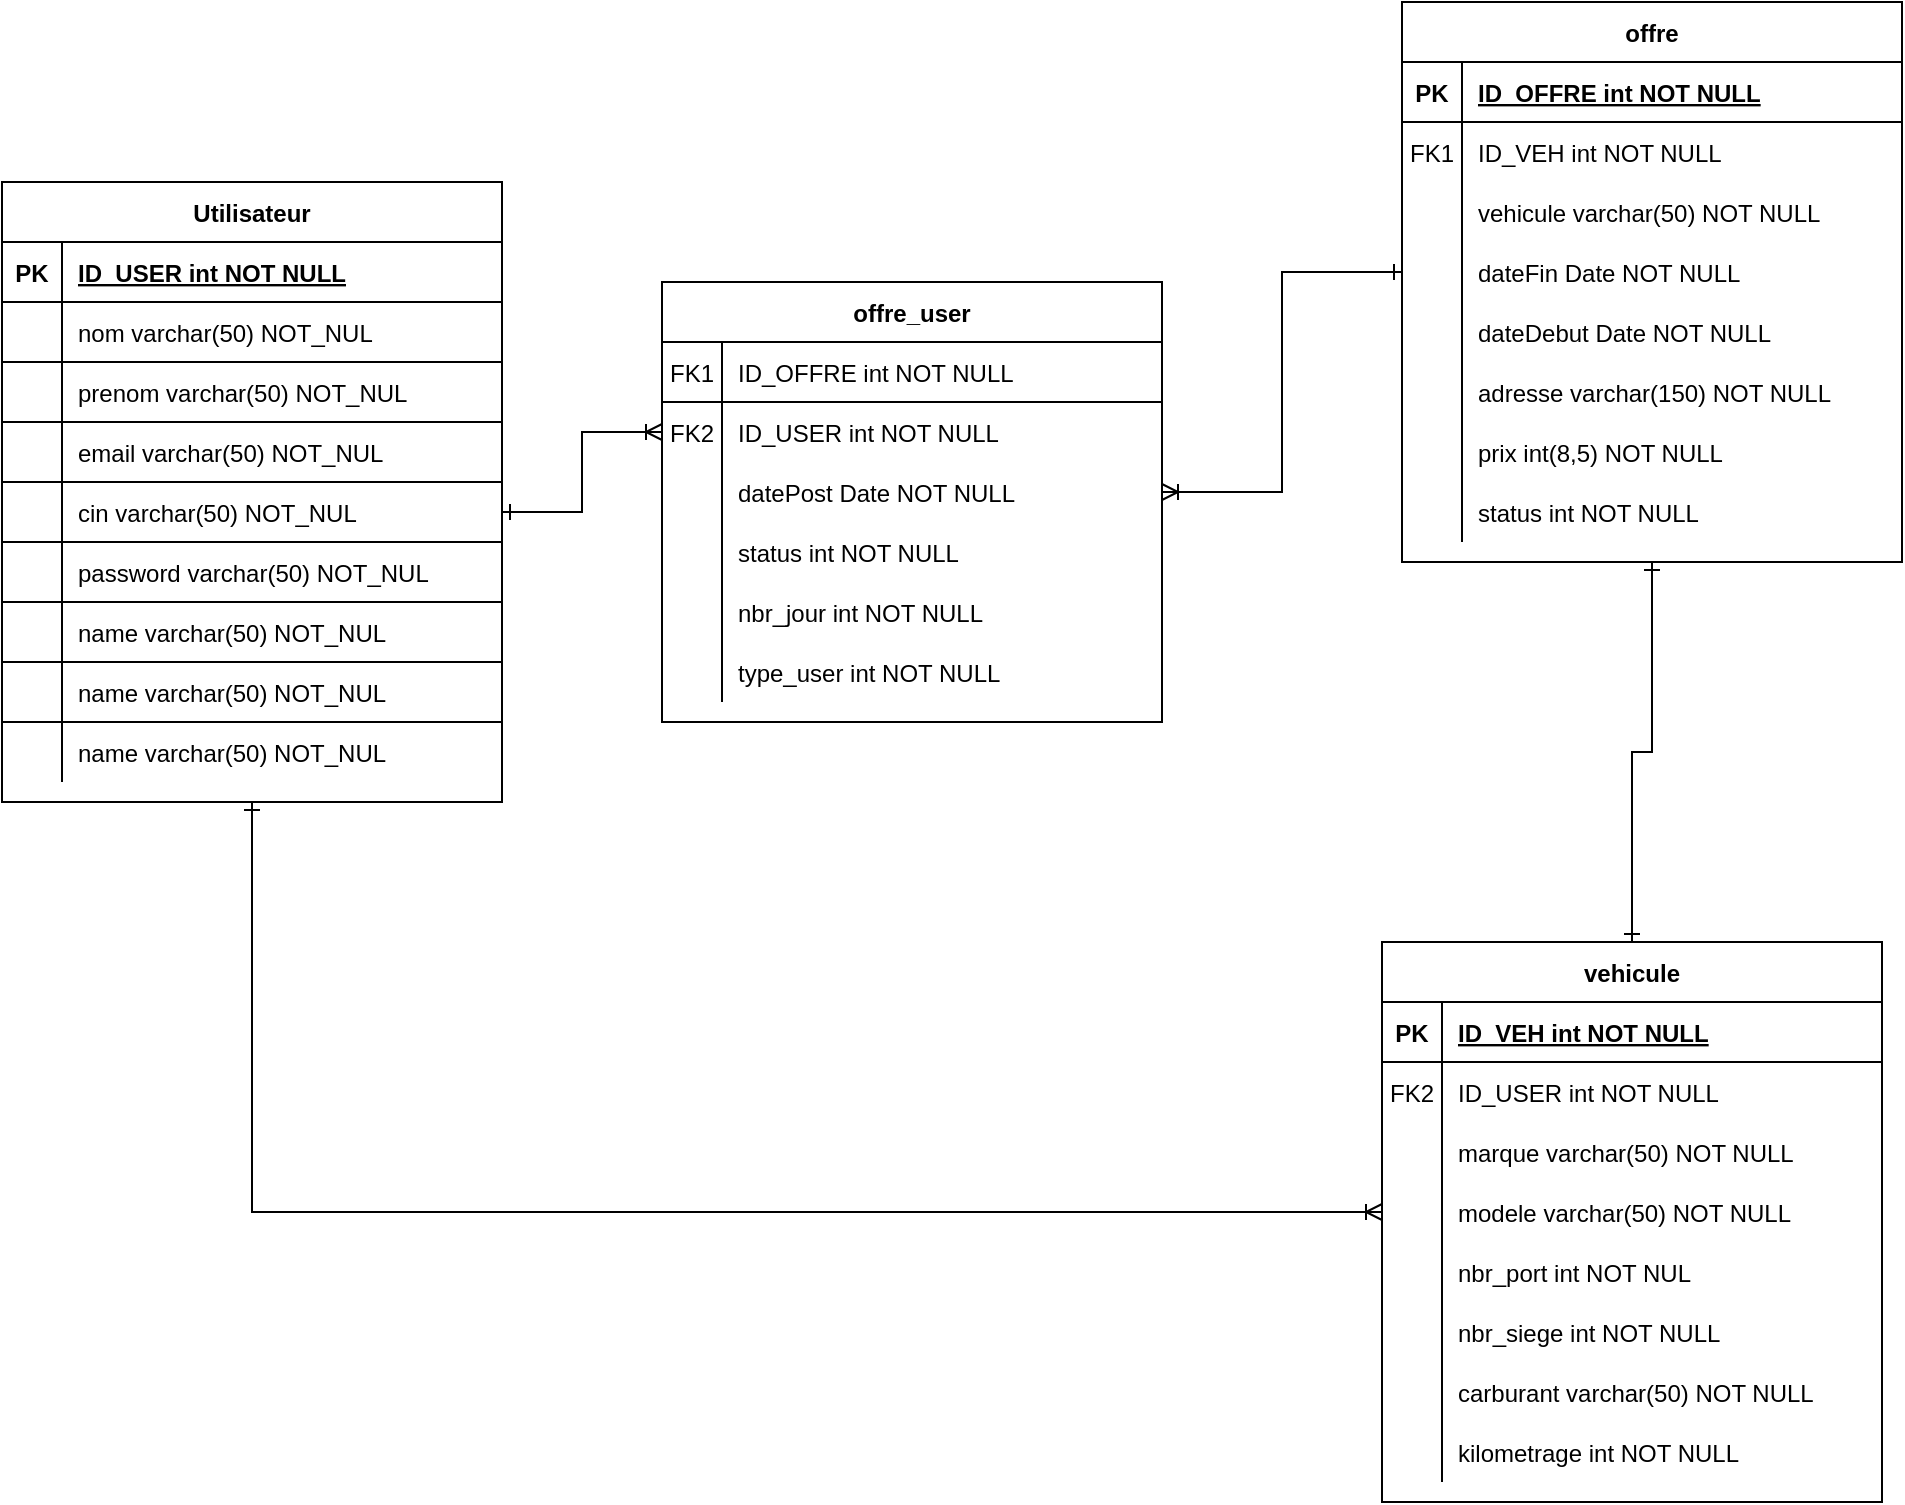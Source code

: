 <mxfile version="14.3.1" type="github">
  <diagram id="R2lEEEUBdFMjLlhIrx00" name="Page-1">
    <mxGraphModel dx="2350" dy="762" grid="1" gridSize="10" guides="1" tooltips="1" connect="1" arrows="1" fold="1" page="1" pageScale="1" pageWidth="850" pageHeight="1100" math="0" shadow="0" extFonts="Permanent Marker^https://fonts.googleapis.com/css?family=Permanent+Marker">
      <root>
        <mxCell id="0" />
        <mxCell id="1" parent="0" />
        <mxCell id="C-vyLk0tnHw3VtMMgP7b-2" value="offre" style="shape=table;startSize=30;container=1;collapsible=1;childLayout=tableLayout;fixedRows=1;rowLines=0;fontStyle=1;align=center;resizeLast=1;" parent="1" vertex="1">
          <mxGeometry x="610" y="80" width="250" height="280" as="geometry" />
        </mxCell>
        <mxCell id="C-vyLk0tnHw3VtMMgP7b-3" value="" style="shape=partialRectangle;collapsible=0;dropTarget=0;pointerEvents=0;fillColor=none;points=[[0,0.5],[1,0.5]];portConstraint=eastwest;top=0;left=0;right=0;bottom=1;" parent="C-vyLk0tnHw3VtMMgP7b-2" vertex="1">
          <mxGeometry y="30" width="250" height="30" as="geometry" />
        </mxCell>
        <mxCell id="C-vyLk0tnHw3VtMMgP7b-4" value="PK" style="shape=partialRectangle;overflow=hidden;connectable=0;fillColor=none;top=0;left=0;bottom=0;right=0;fontStyle=1;" parent="C-vyLk0tnHw3VtMMgP7b-3" vertex="1">
          <mxGeometry width="30" height="30" as="geometry" />
        </mxCell>
        <mxCell id="C-vyLk0tnHw3VtMMgP7b-5" value="ID_OFFRE int NOT NULL " style="shape=partialRectangle;overflow=hidden;connectable=0;fillColor=none;top=0;left=0;bottom=0;right=0;align=left;spacingLeft=6;fontStyle=5;" parent="C-vyLk0tnHw3VtMMgP7b-3" vertex="1">
          <mxGeometry x="30" width="220" height="30" as="geometry" />
        </mxCell>
        <mxCell id="C-vyLk0tnHw3VtMMgP7b-6" value="" style="shape=partialRectangle;collapsible=0;dropTarget=0;pointerEvents=0;fillColor=none;points=[[0,0.5],[1,0.5]];portConstraint=eastwest;top=0;left=0;right=0;bottom=0;" parent="C-vyLk0tnHw3VtMMgP7b-2" vertex="1">
          <mxGeometry y="60" width="250" height="30" as="geometry" />
        </mxCell>
        <mxCell id="C-vyLk0tnHw3VtMMgP7b-7" value="FK1" style="shape=partialRectangle;overflow=hidden;connectable=0;fillColor=none;top=0;left=0;bottom=0;right=0;" parent="C-vyLk0tnHw3VtMMgP7b-6" vertex="1">
          <mxGeometry width="30" height="30" as="geometry" />
        </mxCell>
        <mxCell id="C-vyLk0tnHw3VtMMgP7b-8" value="ID_VEH int NOT NULL" style="shape=partialRectangle;overflow=hidden;connectable=0;fillColor=none;top=0;left=0;bottom=0;right=0;align=left;spacingLeft=6;" parent="C-vyLk0tnHw3VtMMgP7b-6" vertex="1">
          <mxGeometry x="30" width="220" height="30" as="geometry" />
        </mxCell>
        <mxCell id="C-vyLk0tnHw3VtMMgP7b-9" value="" style="shape=partialRectangle;collapsible=0;dropTarget=0;pointerEvents=0;fillColor=none;points=[[0,0.5],[1,0.5]];portConstraint=eastwest;top=0;left=0;right=0;bottom=0;" parent="C-vyLk0tnHw3VtMMgP7b-2" vertex="1">
          <mxGeometry y="90" width="250" height="30" as="geometry" />
        </mxCell>
        <mxCell id="C-vyLk0tnHw3VtMMgP7b-10" value="" style="shape=partialRectangle;overflow=hidden;connectable=0;fillColor=none;top=0;left=0;bottom=0;right=0;" parent="C-vyLk0tnHw3VtMMgP7b-9" vertex="1">
          <mxGeometry width="30" height="30" as="geometry" />
        </mxCell>
        <mxCell id="C-vyLk0tnHw3VtMMgP7b-11" value="vehicule varchar(50) NOT NULL" style="shape=partialRectangle;overflow=hidden;connectable=0;fillColor=none;top=0;left=0;bottom=0;right=0;align=left;spacingLeft=6;" parent="C-vyLk0tnHw3VtMMgP7b-9" vertex="1">
          <mxGeometry x="30" width="220" height="30" as="geometry" />
        </mxCell>
        <mxCell id="YN_OPK59W90rWrh6lr9X-33" style="shape=partialRectangle;collapsible=0;dropTarget=0;pointerEvents=0;fillColor=none;points=[[0,0.5],[1,0.5]];portConstraint=eastwest;top=0;left=0;right=0;bottom=0;" vertex="1" parent="C-vyLk0tnHw3VtMMgP7b-2">
          <mxGeometry y="120" width="250" height="30" as="geometry" />
        </mxCell>
        <mxCell id="YN_OPK59W90rWrh6lr9X-34" style="shape=partialRectangle;overflow=hidden;connectable=0;fillColor=none;top=0;left=0;bottom=0;right=0;" vertex="1" parent="YN_OPK59W90rWrh6lr9X-33">
          <mxGeometry width="30" height="30" as="geometry" />
        </mxCell>
        <mxCell id="YN_OPK59W90rWrh6lr9X-35" value="dateFin Date NOT NULL" style="shape=partialRectangle;overflow=hidden;connectable=0;fillColor=none;top=0;left=0;bottom=0;right=0;align=left;spacingLeft=6;" vertex="1" parent="YN_OPK59W90rWrh6lr9X-33">
          <mxGeometry x="30" width="220" height="30" as="geometry" />
        </mxCell>
        <mxCell id="YN_OPK59W90rWrh6lr9X-36" style="shape=partialRectangle;collapsible=0;dropTarget=0;pointerEvents=0;fillColor=none;points=[[0,0.5],[1,0.5]];portConstraint=eastwest;top=0;left=0;right=0;bottom=0;" vertex="1" parent="C-vyLk0tnHw3VtMMgP7b-2">
          <mxGeometry y="150" width="250" height="30" as="geometry" />
        </mxCell>
        <mxCell id="YN_OPK59W90rWrh6lr9X-37" style="shape=partialRectangle;overflow=hidden;connectable=0;fillColor=none;top=0;left=0;bottom=0;right=0;" vertex="1" parent="YN_OPK59W90rWrh6lr9X-36">
          <mxGeometry width="30" height="30" as="geometry" />
        </mxCell>
        <mxCell id="YN_OPK59W90rWrh6lr9X-38" value="dateDebut Date NOT NULL" style="shape=partialRectangle;overflow=hidden;connectable=0;fillColor=none;top=0;left=0;bottom=0;right=0;align=left;spacingLeft=6;" vertex="1" parent="YN_OPK59W90rWrh6lr9X-36">
          <mxGeometry x="30" width="220" height="30" as="geometry" />
        </mxCell>
        <mxCell id="YN_OPK59W90rWrh6lr9X-39" style="shape=partialRectangle;collapsible=0;dropTarget=0;pointerEvents=0;fillColor=none;points=[[0,0.5],[1,0.5]];portConstraint=eastwest;top=0;left=0;right=0;bottom=0;" vertex="1" parent="C-vyLk0tnHw3VtMMgP7b-2">
          <mxGeometry y="180" width="250" height="30" as="geometry" />
        </mxCell>
        <mxCell id="YN_OPK59W90rWrh6lr9X-40" style="shape=partialRectangle;overflow=hidden;connectable=0;fillColor=none;top=0;left=0;bottom=0;right=0;" vertex="1" parent="YN_OPK59W90rWrh6lr9X-39">
          <mxGeometry width="30" height="30" as="geometry" />
        </mxCell>
        <mxCell id="YN_OPK59W90rWrh6lr9X-41" value="adresse varchar(150) NOT NULL" style="shape=partialRectangle;overflow=hidden;connectable=0;fillColor=none;top=0;left=0;bottom=0;right=0;align=left;spacingLeft=6;" vertex="1" parent="YN_OPK59W90rWrh6lr9X-39">
          <mxGeometry x="30" width="220" height="30" as="geometry" />
        </mxCell>
        <mxCell id="YN_OPK59W90rWrh6lr9X-42" style="shape=partialRectangle;collapsible=0;dropTarget=0;pointerEvents=0;fillColor=none;points=[[0,0.5],[1,0.5]];portConstraint=eastwest;top=0;left=0;right=0;bottom=0;" vertex="1" parent="C-vyLk0tnHw3VtMMgP7b-2">
          <mxGeometry y="210" width="250" height="30" as="geometry" />
        </mxCell>
        <mxCell id="YN_OPK59W90rWrh6lr9X-43" style="shape=partialRectangle;overflow=hidden;connectable=0;fillColor=none;top=0;left=0;bottom=0;right=0;" vertex="1" parent="YN_OPK59W90rWrh6lr9X-42">
          <mxGeometry width="30" height="30" as="geometry" />
        </mxCell>
        <mxCell id="YN_OPK59W90rWrh6lr9X-44" value="prix int(8,5) NOT NULL" style="shape=partialRectangle;overflow=hidden;connectable=0;fillColor=none;top=0;left=0;bottom=0;right=0;align=left;spacingLeft=6;" vertex="1" parent="YN_OPK59W90rWrh6lr9X-42">
          <mxGeometry x="30" width="220" height="30" as="geometry" />
        </mxCell>
        <mxCell id="YN_OPK59W90rWrh6lr9X-45" style="shape=partialRectangle;collapsible=0;dropTarget=0;pointerEvents=0;fillColor=none;points=[[0,0.5],[1,0.5]];portConstraint=eastwest;top=0;left=0;right=0;bottom=0;" vertex="1" parent="C-vyLk0tnHw3VtMMgP7b-2">
          <mxGeometry y="240" width="250" height="30" as="geometry" />
        </mxCell>
        <mxCell id="YN_OPK59W90rWrh6lr9X-46" style="shape=partialRectangle;overflow=hidden;connectable=0;fillColor=none;top=0;left=0;bottom=0;right=0;" vertex="1" parent="YN_OPK59W90rWrh6lr9X-45">
          <mxGeometry width="30" height="30" as="geometry" />
        </mxCell>
        <mxCell id="YN_OPK59W90rWrh6lr9X-47" value="status int NOT NULL" style="shape=partialRectangle;overflow=hidden;connectable=0;fillColor=none;top=0;left=0;bottom=0;right=0;align=left;spacingLeft=6;" vertex="1" parent="YN_OPK59W90rWrh6lr9X-45">
          <mxGeometry x="30" width="220" height="30" as="geometry" />
        </mxCell>
        <mxCell id="C-vyLk0tnHw3VtMMgP7b-13" value="offre_user" style="shape=table;startSize=30;container=1;collapsible=1;childLayout=tableLayout;fixedRows=1;rowLines=0;fontStyle=1;align=center;resizeLast=1;" parent="1" vertex="1">
          <mxGeometry x="240" y="220" width="250" height="220" as="geometry" />
        </mxCell>
        <mxCell id="C-vyLk0tnHw3VtMMgP7b-14" value="" style="shape=partialRectangle;collapsible=0;dropTarget=0;pointerEvents=0;fillColor=none;points=[[0,0.5],[1,0.5]];portConstraint=eastwest;top=0;left=0;right=0;bottom=1;" parent="C-vyLk0tnHw3VtMMgP7b-13" vertex="1">
          <mxGeometry y="30" width="250" height="30" as="geometry" />
        </mxCell>
        <mxCell id="C-vyLk0tnHw3VtMMgP7b-15" value="FK1" style="shape=partialRectangle;overflow=hidden;connectable=0;fillColor=none;top=0;left=0;bottom=0;right=0;fontStyle=0;" parent="C-vyLk0tnHw3VtMMgP7b-14" vertex="1">
          <mxGeometry width="30" height="30" as="geometry" />
        </mxCell>
        <mxCell id="C-vyLk0tnHw3VtMMgP7b-16" value="ID_OFFRE int NOT NULL" style="shape=partialRectangle;overflow=hidden;connectable=0;fillColor=none;top=0;left=0;bottom=0;right=0;align=left;spacingLeft=6;fontStyle=0;" parent="C-vyLk0tnHw3VtMMgP7b-14" vertex="1">
          <mxGeometry x="30" width="220" height="30" as="geometry" />
        </mxCell>
        <mxCell id="C-vyLk0tnHw3VtMMgP7b-17" value="" style="shape=partialRectangle;collapsible=0;dropTarget=0;pointerEvents=0;fillColor=none;points=[[0,0.5],[1,0.5]];portConstraint=eastwest;top=0;left=0;right=0;bottom=0;" parent="C-vyLk0tnHw3VtMMgP7b-13" vertex="1">
          <mxGeometry y="60" width="250" height="30" as="geometry" />
        </mxCell>
        <mxCell id="C-vyLk0tnHw3VtMMgP7b-18" value="FK2" style="shape=partialRectangle;overflow=hidden;connectable=0;fillColor=none;top=0;left=0;bottom=0;right=0;" parent="C-vyLk0tnHw3VtMMgP7b-17" vertex="1">
          <mxGeometry width="30" height="30" as="geometry" />
        </mxCell>
        <mxCell id="C-vyLk0tnHw3VtMMgP7b-19" value="ID_USER int NOT NULL" style="shape=partialRectangle;overflow=hidden;connectable=0;fillColor=none;top=0;left=0;bottom=0;right=0;align=left;spacingLeft=6;" parent="C-vyLk0tnHw3VtMMgP7b-17" vertex="1">
          <mxGeometry x="30" width="220" height="30" as="geometry" />
        </mxCell>
        <mxCell id="C-vyLk0tnHw3VtMMgP7b-20" value="" style="shape=partialRectangle;collapsible=0;dropTarget=0;pointerEvents=0;fillColor=none;points=[[0,0.5],[1,0.5]];portConstraint=eastwest;top=0;left=0;right=0;bottom=0;" parent="C-vyLk0tnHw3VtMMgP7b-13" vertex="1">
          <mxGeometry y="90" width="250" height="30" as="geometry" />
        </mxCell>
        <mxCell id="C-vyLk0tnHw3VtMMgP7b-21" value="" style="shape=partialRectangle;overflow=hidden;connectable=0;fillColor=none;top=0;left=0;bottom=0;right=0;" parent="C-vyLk0tnHw3VtMMgP7b-20" vertex="1">
          <mxGeometry width="30" height="30" as="geometry" />
        </mxCell>
        <mxCell id="C-vyLk0tnHw3VtMMgP7b-22" value="datePost Date NOT NULL" style="shape=partialRectangle;overflow=hidden;connectable=0;fillColor=none;top=0;left=0;bottom=0;right=0;align=left;spacingLeft=6;" parent="C-vyLk0tnHw3VtMMgP7b-20" vertex="1">
          <mxGeometry x="30" width="220" height="30" as="geometry" />
        </mxCell>
        <mxCell id="YN_OPK59W90rWrh6lr9X-48" style="shape=partialRectangle;collapsible=0;dropTarget=0;pointerEvents=0;fillColor=none;points=[[0,0.5],[1,0.5]];portConstraint=eastwest;top=0;left=0;right=0;bottom=0;" vertex="1" parent="C-vyLk0tnHw3VtMMgP7b-13">
          <mxGeometry y="120" width="250" height="30" as="geometry" />
        </mxCell>
        <mxCell id="YN_OPK59W90rWrh6lr9X-49" style="shape=partialRectangle;overflow=hidden;connectable=0;fillColor=none;top=0;left=0;bottom=0;right=0;" vertex="1" parent="YN_OPK59W90rWrh6lr9X-48">
          <mxGeometry width="30" height="30" as="geometry" />
        </mxCell>
        <mxCell id="YN_OPK59W90rWrh6lr9X-50" value="status int NOT NULL" style="shape=partialRectangle;overflow=hidden;connectable=0;fillColor=none;top=0;left=0;bottom=0;right=0;align=left;spacingLeft=6;" vertex="1" parent="YN_OPK59W90rWrh6lr9X-48">
          <mxGeometry x="30" width="220" height="30" as="geometry" />
        </mxCell>
        <mxCell id="YN_OPK59W90rWrh6lr9X-51" style="shape=partialRectangle;collapsible=0;dropTarget=0;pointerEvents=0;fillColor=none;points=[[0,0.5],[1,0.5]];portConstraint=eastwest;top=0;left=0;right=0;bottom=0;" vertex="1" parent="C-vyLk0tnHw3VtMMgP7b-13">
          <mxGeometry y="150" width="250" height="30" as="geometry" />
        </mxCell>
        <mxCell id="YN_OPK59W90rWrh6lr9X-52" style="shape=partialRectangle;overflow=hidden;connectable=0;fillColor=none;top=0;left=0;bottom=0;right=0;" vertex="1" parent="YN_OPK59W90rWrh6lr9X-51">
          <mxGeometry width="30" height="30" as="geometry" />
        </mxCell>
        <mxCell id="YN_OPK59W90rWrh6lr9X-53" value="nbr_jour int NOT NULL" style="shape=partialRectangle;overflow=hidden;connectable=0;fillColor=none;top=0;left=0;bottom=0;right=0;align=left;spacingLeft=6;" vertex="1" parent="YN_OPK59W90rWrh6lr9X-51">
          <mxGeometry x="30" width="220" height="30" as="geometry" />
        </mxCell>
        <mxCell id="YN_OPK59W90rWrh6lr9X-79" style="shape=partialRectangle;collapsible=0;dropTarget=0;pointerEvents=0;fillColor=none;points=[[0,0.5],[1,0.5]];portConstraint=eastwest;top=0;left=0;right=0;bottom=0;" vertex="1" parent="C-vyLk0tnHw3VtMMgP7b-13">
          <mxGeometry y="180" width="250" height="30" as="geometry" />
        </mxCell>
        <mxCell id="YN_OPK59W90rWrh6lr9X-80" style="shape=partialRectangle;overflow=hidden;connectable=0;fillColor=none;top=0;left=0;bottom=0;right=0;" vertex="1" parent="YN_OPK59W90rWrh6lr9X-79">
          <mxGeometry width="30" height="30" as="geometry" />
        </mxCell>
        <mxCell id="YN_OPK59W90rWrh6lr9X-81" value="type_user int NOT NULL" style="shape=partialRectangle;overflow=hidden;connectable=0;fillColor=none;top=0;left=0;bottom=0;right=0;align=left;spacingLeft=6;" vertex="1" parent="YN_OPK59W90rWrh6lr9X-79">
          <mxGeometry x="30" width="220" height="30" as="geometry" />
        </mxCell>
        <mxCell id="YN_OPK59W90rWrh6lr9X-82" style="edgeStyle=orthogonalEdgeStyle;rounded=0;orthogonalLoop=1;jettySize=auto;html=1;entryX=0;entryY=0.5;entryDx=0;entryDy=0;endArrow=ERoneToMany;endFill=0;startArrow=ERone;startFill=0;" edge="1" parent="1" source="C-vyLk0tnHw3VtMMgP7b-23" target="YN_OPK59W90rWrh6lr9X-67">
          <mxGeometry relative="1" as="geometry" />
        </mxCell>
        <mxCell id="C-vyLk0tnHw3VtMMgP7b-23" value="Utilisateur" style="shape=table;startSize=30;container=1;collapsible=1;childLayout=tableLayout;fixedRows=1;rowLines=0;fontStyle=1;align=center;resizeLast=1;" parent="1" vertex="1">
          <mxGeometry x="-90" y="170" width="250" height="310" as="geometry" />
        </mxCell>
        <mxCell id="C-vyLk0tnHw3VtMMgP7b-24" value="" style="shape=partialRectangle;collapsible=0;dropTarget=0;pointerEvents=0;fillColor=none;points=[[0,0.5],[1,0.5]];portConstraint=eastwest;top=0;left=0;right=0;bottom=1;" parent="C-vyLk0tnHw3VtMMgP7b-23" vertex="1">
          <mxGeometry y="30" width="250" height="30" as="geometry" />
        </mxCell>
        <mxCell id="C-vyLk0tnHw3VtMMgP7b-25" value="PK" style="shape=partialRectangle;overflow=hidden;connectable=0;fillColor=none;top=0;left=0;bottom=0;right=0;fontStyle=1;" parent="C-vyLk0tnHw3VtMMgP7b-24" vertex="1">
          <mxGeometry width="30" height="30" as="geometry" />
        </mxCell>
        <mxCell id="C-vyLk0tnHw3VtMMgP7b-26" value="ID_USER int NOT NULL" style="shape=partialRectangle;overflow=hidden;connectable=0;fillColor=none;top=0;left=0;bottom=0;right=0;align=left;spacingLeft=6;fontStyle=5;" parent="C-vyLk0tnHw3VtMMgP7b-24" vertex="1">
          <mxGeometry x="30" width="220" height="30" as="geometry" />
        </mxCell>
        <mxCell id="YN_OPK59W90rWrh6lr9X-30" style="shape=partialRectangle;collapsible=0;dropTarget=0;pointerEvents=0;fillColor=none;points=[[0,0.5],[1,0.5]];portConstraint=eastwest;top=0;left=0;right=0;bottom=1;" vertex="1" parent="C-vyLk0tnHw3VtMMgP7b-23">
          <mxGeometry y="60" width="250" height="30" as="geometry" />
        </mxCell>
        <mxCell id="YN_OPK59W90rWrh6lr9X-31" style="shape=partialRectangle;overflow=hidden;connectable=0;fillColor=none;top=0;left=0;bottom=0;right=0;fontStyle=1;" vertex="1" parent="YN_OPK59W90rWrh6lr9X-30">
          <mxGeometry width="30" height="30" as="geometry" />
        </mxCell>
        <mxCell id="YN_OPK59W90rWrh6lr9X-32" value="nom varchar(50) NOT_NUL" style="shape=partialRectangle;overflow=hidden;connectable=0;fillColor=none;top=0;left=0;bottom=0;right=0;align=left;spacingLeft=6;fontStyle=0;" vertex="1" parent="YN_OPK59W90rWrh6lr9X-30">
          <mxGeometry x="30" width="220" height="30" as="geometry" />
        </mxCell>
        <mxCell id="YN_OPK59W90rWrh6lr9X-27" style="shape=partialRectangle;collapsible=0;dropTarget=0;pointerEvents=0;fillColor=none;points=[[0,0.5],[1,0.5]];portConstraint=eastwest;top=0;left=0;right=0;bottom=1;" vertex="1" parent="C-vyLk0tnHw3VtMMgP7b-23">
          <mxGeometry y="90" width="250" height="30" as="geometry" />
        </mxCell>
        <mxCell id="YN_OPK59W90rWrh6lr9X-28" style="shape=partialRectangle;overflow=hidden;connectable=0;fillColor=none;top=0;left=0;bottom=0;right=0;fontStyle=1;" vertex="1" parent="YN_OPK59W90rWrh6lr9X-27">
          <mxGeometry width="30" height="30" as="geometry" />
        </mxCell>
        <mxCell id="YN_OPK59W90rWrh6lr9X-29" value="prenom varchar(50) NOT_NUL" style="shape=partialRectangle;overflow=hidden;connectable=0;fillColor=none;top=0;left=0;bottom=0;right=0;align=left;spacingLeft=6;fontStyle=0;" vertex="1" parent="YN_OPK59W90rWrh6lr9X-27">
          <mxGeometry x="30" width="220" height="30" as="geometry" />
        </mxCell>
        <mxCell id="YN_OPK59W90rWrh6lr9X-24" style="shape=partialRectangle;collapsible=0;dropTarget=0;pointerEvents=0;fillColor=none;points=[[0,0.5],[1,0.5]];portConstraint=eastwest;top=0;left=0;right=0;bottom=1;" vertex="1" parent="C-vyLk0tnHw3VtMMgP7b-23">
          <mxGeometry y="120" width="250" height="30" as="geometry" />
        </mxCell>
        <mxCell id="YN_OPK59W90rWrh6lr9X-25" style="shape=partialRectangle;overflow=hidden;connectable=0;fillColor=none;top=0;left=0;bottom=0;right=0;fontStyle=1;" vertex="1" parent="YN_OPK59W90rWrh6lr9X-24">
          <mxGeometry width="30" height="30" as="geometry" />
        </mxCell>
        <mxCell id="YN_OPK59W90rWrh6lr9X-26" value="email varchar(50) NOT_NUL" style="shape=partialRectangle;overflow=hidden;connectable=0;fillColor=none;top=0;left=0;bottom=0;right=0;align=left;spacingLeft=6;fontStyle=0;" vertex="1" parent="YN_OPK59W90rWrh6lr9X-24">
          <mxGeometry x="30" width="220" height="30" as="geometry" />
        </mxCell>
        <mxCell id="YN_OPK59W90rWrh6lr9X-21" style="shape=partialRectangle;collapsible=0;dropTarget=0;pointerEvents=0;fillColor=none;points=[[0,0.5],[1,0.5]];portConstraint=eastwest;top=0;left=0;right=0;bottom=1;" vertex="1" parent="C-vyLk0tnHw3VtMMgP7b-23">
          <mxGeometry y="150" width="250" height="30" as="geometry" />
        </mxCell>
        <mxCell id="YN_OPK59W90rWrh6lr9X-22" value="&#xa;&#xa;&lt;span style=&quot;color: rgb(0, 0, 0); font-family: helvetica; font-size: 12px; font-style: normal; font-weight: 400; letter-spacing: normal; text-align: left; text-indent: 0px; text-transform: none; word-spacing: 0px; background-color: rgb(248, 249, 250); display: inline; float: none;&quot;&gt;name varchar(50) NOT_NUL&lt;/span&gt;&#xa;&#xa;" style="shape=partialRectangle;overflow=hidden;connectable=0;fillColor=none;top=0;left=0;bottom=0;right=0;fontStyle=1;" vertex="1" parent="YN_OPK59W90rWrh6lr9X-21">
          <mxGeometry width="30" height="30" as="geometry" />
        </mxCell>
        <mxCell id="YN_OPK59W90rWrh6lr9X-23" value="cin varchar(50) NOT_NUL" style="shape=partialRectangle;overflow=hidden;connectable=0;fillColor=none;top=0;left=0;bottom=0;right=0;align=left;spacingLeft=6;fontStyle=0;" vertex="1" parent="YN_OPK59W90rWrh6lr9X-21">
          <mxGeometry x="30" width="220" height="30" as="geometry" />
        </mxCell>
        <mxCell id="YN_OPK59W90rWrh6lr9X-18" style="shape=partialRectangle;collapsible=0;dropTarget=0;pointerEvents=0;fillColor=none;points=[[0,0.5],[1,0.5]];portConstraint=eastwest;top=0;left=0;right=0;bottom=1;" vertex="1" parent="C-vyLk0tnHw3VtMMgP7b-23">
          <mxGeometry y="180" width="250" height="30" as="geometry" />
        </mxCell>
        <mxCell id="YN_OPK59W90rWrh6lr9X-19" style="shape=partialRectangle;overflow=hidden;connectable=0;fillColor=none;top=0;left=0;bottom=0;right=0;fontStyle=1;" vertex="1" parent="YN_OPK59W90rWrh6lr9X-18">
          <mxGeometry width="30" height="30" as="geometry" />
        </mxCell>
        <mxCell id="YN_OPK59W90rWrh6lr9X-20" value="password varchar(50) NOT_NUL" style="shape=partialRectangle;overflow=hidden;connectable=0;fillColor=none;top=0;left=0;bottom=0;right=0;align=left;spacingLeft=6;fontStyle=0;" vertex="1" parent="YN_OPK59W90rWrh6lr9X-18">
          <mxGeometry x="30" width="220" height="30" as="geometry" />
        </mxCell>
        <mxCell id="YN_OPK59W90rWrh6lr9X-15" style="shape=partialRectangle;collapsible=0;dropTarget=0;pointerEvents=0;fillColor=none;points=[[0,0.5],[1,0.5]];portConstraint=eastwest;top=0;left=0;right=0;bottom=1;" vertex="1" parent="C-vyLk0tnHw3VtMMgP7b-23">
          <mxGeometry y="210" width="250" height="30" as="geometry" />
        </mxCell>
        <mxCell id="YN_OPK59W90rWrh6lr9X-16" style="shape=partialRectangle;overflow=hidden;connectable=0;fillColor=none;top=0;left=0;bottom=0;right=0;fontStyle=1;" vertex="1" parent="YN_OPK59W90rWrh6lr9X-15">
          <mxGeometry width="30" height="30" as="geometry" />
        </mxCell>
        <mxCell id="YN_OPK59W90rWrh6lr9X-17" value="name varchar(50) NOT_NUL" style="shape=partialRectangle;overflow=hidden;connectable=0;fillColor=none;top=0;left=0;bottom=0;right=0;align=left;spacingLeft=6;fontStyle=0;" vertex="1" parent="YN_OPK59W90rWrh6lr9X-15">
          <mxGeometry x="30" width="220" height="30" as="geometry" />
        </mxCell>
        <mxCell id="YN_OPK59W90rWrh6lr9X-12" style="shape=partialRectangle;collapsible=0;dropTarget=0;pointerEvents=0;fillColor=none;points=[[0,0.5],[1,0.5]];portConstraint=eastwest;top=0;left=0;right=0;bottom=1;" vertex="1" parent="C-vyLk0tnHw3VtMMgP7b-23">
          <mxGeometry y="240" width="250" height="30" as="geometry" />
        </mxCell>
        <mxCell id="YN_OPK59W90rWrh6lr9X-13" style="shape=partialRectangle;overflow=hidden;connectable=0;fillColor=none;top=0;left=0;bottom=0;right=0;fontStyle=1;" vertex="1" parent="YN_OPK59W90rWrh6lr9X-12">
          <mxGeometry width="30" height="30" as="geometry" />
        </mxCell>
        <mxCell id="YN_OPK59W90rWrh6lr9X-14" value="name varchar(50) NOT_NUL" style="shape=partialRectangle;overflow=hidden;connectable=0;fillColor=none;top=0;left=0;bottom=0;right=0;align=left;spacingLeft=6;fontStyle=0;" vertex="1" parent="YN_OPK59W90rWrh6lr9X-12">
          <mxGeometry x="30" width="220" height="30" as="geometry" />
        </mxCell>
        <mxCell id="C-vyLk0tnHw3VtMMgP7b-27" value="" style="shape=partialRectangle;collapsible=0;dropTarget=0;pointerEvents=0;fillColor=none;points=[[0,0.5],[1,0.5]];portConstraint=eastwest;top=0;left=0;right=0;bottom=0;" parent="C-vyLk0tnHw3VtMMgP7b-23" vertex="1">
          <mxGeometry y="270" width="250" height="30" as="geometry" />
        </mxCell>
        <mxCell id="C-vyLk0tnHw3VtMMgP7b-28" value="" style="shape=partialRectangle;overflow=hidden;connectable=0;fillColor=none;top=0;left=0;bottom=0;right=0;" parent="C-vyLk0tnHw3VtMMgP7b-27" vertex="1">
          <mxGeometry width="30" height="30" as="geometry" />
        </mxCell>
        <mxCell id="C-vyLk0tnHw3VtMMgP7b-29" value="name varchar(50) NOT_NUL" style="shape=partialRectangle;overflow=hidden;connectable=0;fillColor=none;top=0;left=0;bottom=0;right=0;align=left;spacingLeft=6;" parent="C-vyLk0tnHw3VtMMgP7b-27" vertex="1">
          <mxGeometry x="30" width="220" height="30" as="geometry" />
        </mxCell>
        <mxCell id="YN_OPK59W90rWrh6lr9X-54" style="edgeStyle=orthogonalEdgeStyle;rounded=0;orthogonalLoop=1;jettySize=auto;html=1;endArrow=ERoneToMany;endFill=0;startArrow=ERone;startFill=0;" edge="1" parent="1" source="YN_OPK59W90rWrh6lr9X-21" target="C-vyLk0tnHw3VtMMgP7b-17">
          <mxGeometry relative="1" as="geometry" />
        </mxCell>
        <mxCell id="YN_OPK59W90rWrh6lr9X-56" style="edgeStyle=orthogonalEdgeStyle;rounded=0;orthogonalLoop=1;jettySize=auto;html=1;endArrow=ERoneToMany;endFill=0;startArrow=ERone;startFill=0;" edge="1" parent="1" source="YN_OPK59W90rWrh6lr9X-33" target="C-vyLk0tnHw3VtMMgP7b-20">
          <mxGeometry relative="1" as="geometry" />
        </mxCell>
        <mxCell id="YN_OPK59W90rWrh6lr9X-83" style="edgeStyle=orthogonalEdgeStyle;rounded=0;orthogonalLoop=1;jettySize=auto;html=1;endArrow=ERone;endFill=0;startArrow=ERone;startFill=0;" edge="1" parent="1" source="YN_OPK59W90rWrh6lr9X-57" target="C-vyLk0tnHw3VtMMgP7b-2">
          <mxGeometry relative="1" as="geometry" />
        </mxCell>
        <mxCell id="YN_OPK59W90rWrh6lr9X-57" value="vehicule" style="shape=table;startSize=30;container=1;collapsible=1;childLayout=tableLayout;fixedRows=1;rowLines=0;fontStyle=1;align=center;resizeLast=1;" vertex="1" parent="1">
          <mxGeometry x="600" y="550" width="250" height="280" as="geometry" />
        </mxCell>
        <mxCell id="YN_OPK59W90rWrh6lr9X-58" value="" style="shape=partialRectangle;collapsible=0;dropTarget=0;pointerEvents=0;fillColor=none;points=[[0,0.5],[1,0.5]];portConstraint=eastwest;top=0;left=0;right=0;bottom=1;" vertex="1" parent="YN_OPK59W90rWrh6lr9X-57">
          <mxGeometry y="30" width="250" height="30" as="geometry" />
        </mxCell>
        <mxCell id="YN_OPK59W90rWrh6lr9X-59" value="PK" style="shape=partialRectangle;overflow=hidden;connectable=0;fillColor=none;top=0;left=0;bottom=0;right=0;fontStyle=1;" vertex="1" parent="YN_OPK59W90rWrh6lr9X-58">
          <mxGeometry width="30" height="30" as="geometry" />
        </mxCell>
        <mxCell id="YN_OPK59W90rWrh6lr9X-60" value="ID_VEH int NOT NULL" style="shape=partialRectangle;overflow=hidden;connectable=0;fillColor=none;top=0;left=0;bottom=0;right=0;align=left;spacingLeft=6;fontStyle=5;" vertex="1" parent="YN_OPK59W90rWrh6lr9X-58">
          <mxGeometry x="30" width="220" height="30" as="geometry" />
        </mxCell>
        <mxCell id="YN_OPK59W90rWrh6lr9X-61" value="" style="shape=partialRectangle;collapsible=0;dropTarget=0;pointerEvents=0;fillColor=none;points=[[0,0.5],[1,0.5]];portConstraint=eastwest;top=0;left=0;right=0;bottom=0;" vertex="1" parent="YN_OPK59W90rWrh6lr9X-57">
          <mxGeometry y="60" width="250" height="30" as="geometry" />
        </mxCell>
        <mxCell id="YN_OPK59W90rWrh6lr9X-62" value="FK2" style="shape=partialRectangle;overflow=hidden;connectable=0;fillColor=none;top=0;left=0;bottom=0;right=0;" vertex="1" parent="YN_OPK59W90rWrh6lr9X-61">
          <mxGeometry width="30" height="30" as="geometry" />
        </mxCell>
        <mxCell id="YN_OPK59W90rWrh6lr9X-63" value="ID_USER int NOT NULL" style="shape=partialRectangle;overflow=hidden;connectable=0;fillColor=none;top=0;left=0;bottom=0;right=0;align=left;spacingLeft=6;" vertex="1" parent="YN_OPK59W90rWrh6lr9X-61">
          <mxGeometry x="30" width="220" height="30" as="geometry" />
        </mxCell>
        <mxCell id="YN_OPK59W90rWrh6lr9X-64" value="" style="shape=partialRectangle;collapsible=0;dropTarget=0;pointerEvents=0;fillColor=none;points=[[0,0.5],[1,0.5]];portConstraint=eastwest;top=0;left=0;right=0;bottom=0;" vertex="1" parent="YN_OPK59W90rWrh6lr9X-57">
          <mxGeometry y="90" width="250" height="30" as="geometry" />
        </mxCell>
        <mxCell id="YN_OPK59W90rWrh6lr9X-65" value="" style="shape=partialRectangle;overflow=hidden;connectable=0;fillColor=none;top=0;left=0;bottom=0;right=0;" vertex="1" parent="YN_OPK59W90rWrh6lr9X-64">
          <mxGeometry width="30" height="30" as="geometry" />
        </mxCell>
        <mxCell id="YN_OPK59W90rWrh6lr9X-66" value="marque varchar(50) NOT NULL" style="shape=partialRectangle;overflow=hidden;connectable=0;fillColor=none;top=0;left=0;bottom=0;right=0;align=left;spacingLeft=6;" vertex="1" parent="YN_OPK59W90rWrh6lr9X-64">
          <mxGeometry x="30" width="220" height="30" as="geometry" />
        </mxCell>
        <mxCell id="YN_OPK59W90rWrh6lr9X-67" style="shape=partialRectangle;collapsible=0;dropTarget=0;pointerEvents=0;fillColor=none;points=[[0,0.5],[1,0.5]];portConstraint=eastwest;top=0;left=0;right=0;bottom=0;" vertex="1" parent="YN_OPK59W90rWrh6lr9X-57">
          <mxGeometry y="120" width="250" height="30" as="geometry" />
        </mxCell>
        <mxCell id="YN_OPK59W90rWrh6lr9X-68" style="shape=partialRectangle;overflow=hidden;connectable=0;fillColor=none;top=0;left=0;bottom=0;right=0;" vertex="1" parent="YN_OPK59W90rWrh6lr9X-67">
          <mxGeometry width="30" height="30" as="geometry" />
        </mxCell>
        <mxCell id="YN_OPK59W90rWrh6lr9X-69" value="modele varchar(50) NOT NULL" style="shape=partialRectangle;overflow=hidden;connectable=0;fillColor=none;top=0;left=0;bottom=0;right=0;align=left;spacingLeft=6;" vertex="1" parent="YN_OPK59W90rWrh6lr9X-67">
          <mxGeometry x="30" width="220" height="30" as="geometry" />
        </mxCell>
        <mxCell id="YN_OPK59W90rWrh6lr9X-70" style="shape=partialRectangle;collapsible=0;dropTarget=0;pointerEvents=0;fillColor=none;points=[[0,0.5],[1,0.5]];portConstraint=eastwest;top=0;left=0;right=0;bottom=0;" vertex="1" parent="YN_OPK59W90rWrh6lr9X-57">
          <mxGeometry y="150" width="250" height="30" as="geometry" />
        </mxCell>
        <mxCell id="YN_OPK59W90rWrh6lr9X-71" style="shape=partialRectangle;overflow=hidden;connectable=0;fillColor=none;top=0;left=0;bottom=0;right=0;" vertex="1" parent="YN_OPK59W90rWrh6lr9X-70">
          <mxGeometry width="30" height="30" as="geometry" />
        </mxCell>
        <mxCell id="YN_OPK59W90rWrh6lr9X-72" value="nbr_port int NOT NUL" style="shape=partialRectangle;overflow=hidden;connectable=0;fillColor=none;top=0;left=0;bottom=0;right=0;align=left;spacingLeft=6;" vertex="1" parent="YN_OPK59W90rWrh6lr9X-70">
          <mxGeometry x="30" width="220" height="30" as="geometry" />
        </mxCell>
        <mxCell id="YN_OPK59W90rWrh6lr9X-73" style="shape=partialRectangle;collapsible=0;dropTarget=0;pointerEvents=0;fillColor=none;points=[[0,0.5],[1,0.5]];portConstraint=eastwest;top=0;left=0;right=0;bottom=0;" vertex="1" parent="YN_OPK59W90rWrh6lr9X-57">
          <mxGeometry y="180" width="250" height="30" as="geometry" />
        </mxCell>
        <mxCell id="YN_OPK59W90rWrh6lr9X-74" style="shape=partialRectangle;overflow=hidden;connectable=0;fillColor=none;top=0;left=0;bottom=0;right=0;" vertex="1" parent="YN_OPK59W90rWrh6lr9X-73">
          <mxGeometry width="30" height="30" as="geometry" />
        </mxCell>
        <mxCell id="YN_OPK59W90rWrh6lr9X-75" value="nbr_siege int NOT NULL" style="shape=partialRectangle;overflow=hidden;connectable=0;fillColor=none;top=0;left=0;bottom=0;right=0;align=left;spacingLeft=6;" vertex="1" parent="YN_OPK59W90rWrh6lr9X-73">
          <mxGeometry x="30" width="220" height="30" as="geometry" />
        </mxCell>
        <mxCell id="YN_OPK59W90rWrh6lr9X-76" style="shape=partialRectangle;collapsible=0;dropTarget=0;pointerEvents=0;fillColor=none;points=[[0,0.5],[1,0.5]];portConstraint=eastwest;top=0;left=0;right=0;bottom=0;" vertex="1" parent="YN_OPK59W90rWrh6lr9X-57">
          <mxGeometry y="210" width="250" height="30" as="geometry" />
        </mxCell>
        <mxCell id="YN_OPK59W90rWrh6lr9X-77" style="shape=partialRectangle;overflow=hidden;connectable=0;fillColor=none;top=0;left=0;bottom=0;right=0;" vertex="1" parent="YN_OPK59W90rWrh6lr9X-76">
          <mxGeometry width="30" height="30" as="geometry" />
        </mxCell>
        <mxCell id="YN_OPK59W90rWrh6lr9X-78" value="carburant varchar(50) NOT NULL" style="shape=partialRectangle;overflow=hidden;connectable=0;fillColor=none;top=0;left=0;bottom=0;right=0;align=left;spacingLeft=6;" vertex="1" parent="YN_OPK59W90rWrh6lr9X-76">
          <mxGeometry x="30" width="220" height="30" as="geometry" />
        </mxCell>
        <mxCell id="YN_OPK59W90rWrh6lr9X-84" style="shape=partialRectangle;collapsible=0;dropTarget=0;pointerEvents=0;fillColor=none;points=[[0,0.5],[1,0.5]];portConstraint=eastwest;top=0;left=0;right=0;bottom=0;" vertex="1" parent="YN_OPK59W90rWrh6lr9X-57">
          <mxGeometry y="240" width="250" height="30" as="geometry" />
        </mxCell>
        <mxCell id="YN_OPK59W90rWrh6lr9X-85" style="shape=partialRectangle;overflow=hidden;connectable=0;fillColor=none;top=0;left=0;bottom=0;right=0;" vertex="1" parent="YN_OPK59W90rWrh6lr9X-84">
          <mxGeometry width="30" height="30" as="geometry" />
        </mxCell>
        <mxCell id="YN_OPK59W90rWrh6lr9X-86" value="kilometrage int NOT NULL" style="shape=partialRectangle;overflow=hidden;connectable=0;fillColor=none;top=0;left=0;bottom=0;right=0;align=left;spacingLeft=6;" vertex="1" parent="YN_OPK59W90rWrh6lr9X-84">
          <mxGeometry x="30" width="220" height="30" as="geometry" />
        </mxCell>
      </root>
    </mxGraphModel>
  </diagram>
</mxfile>
